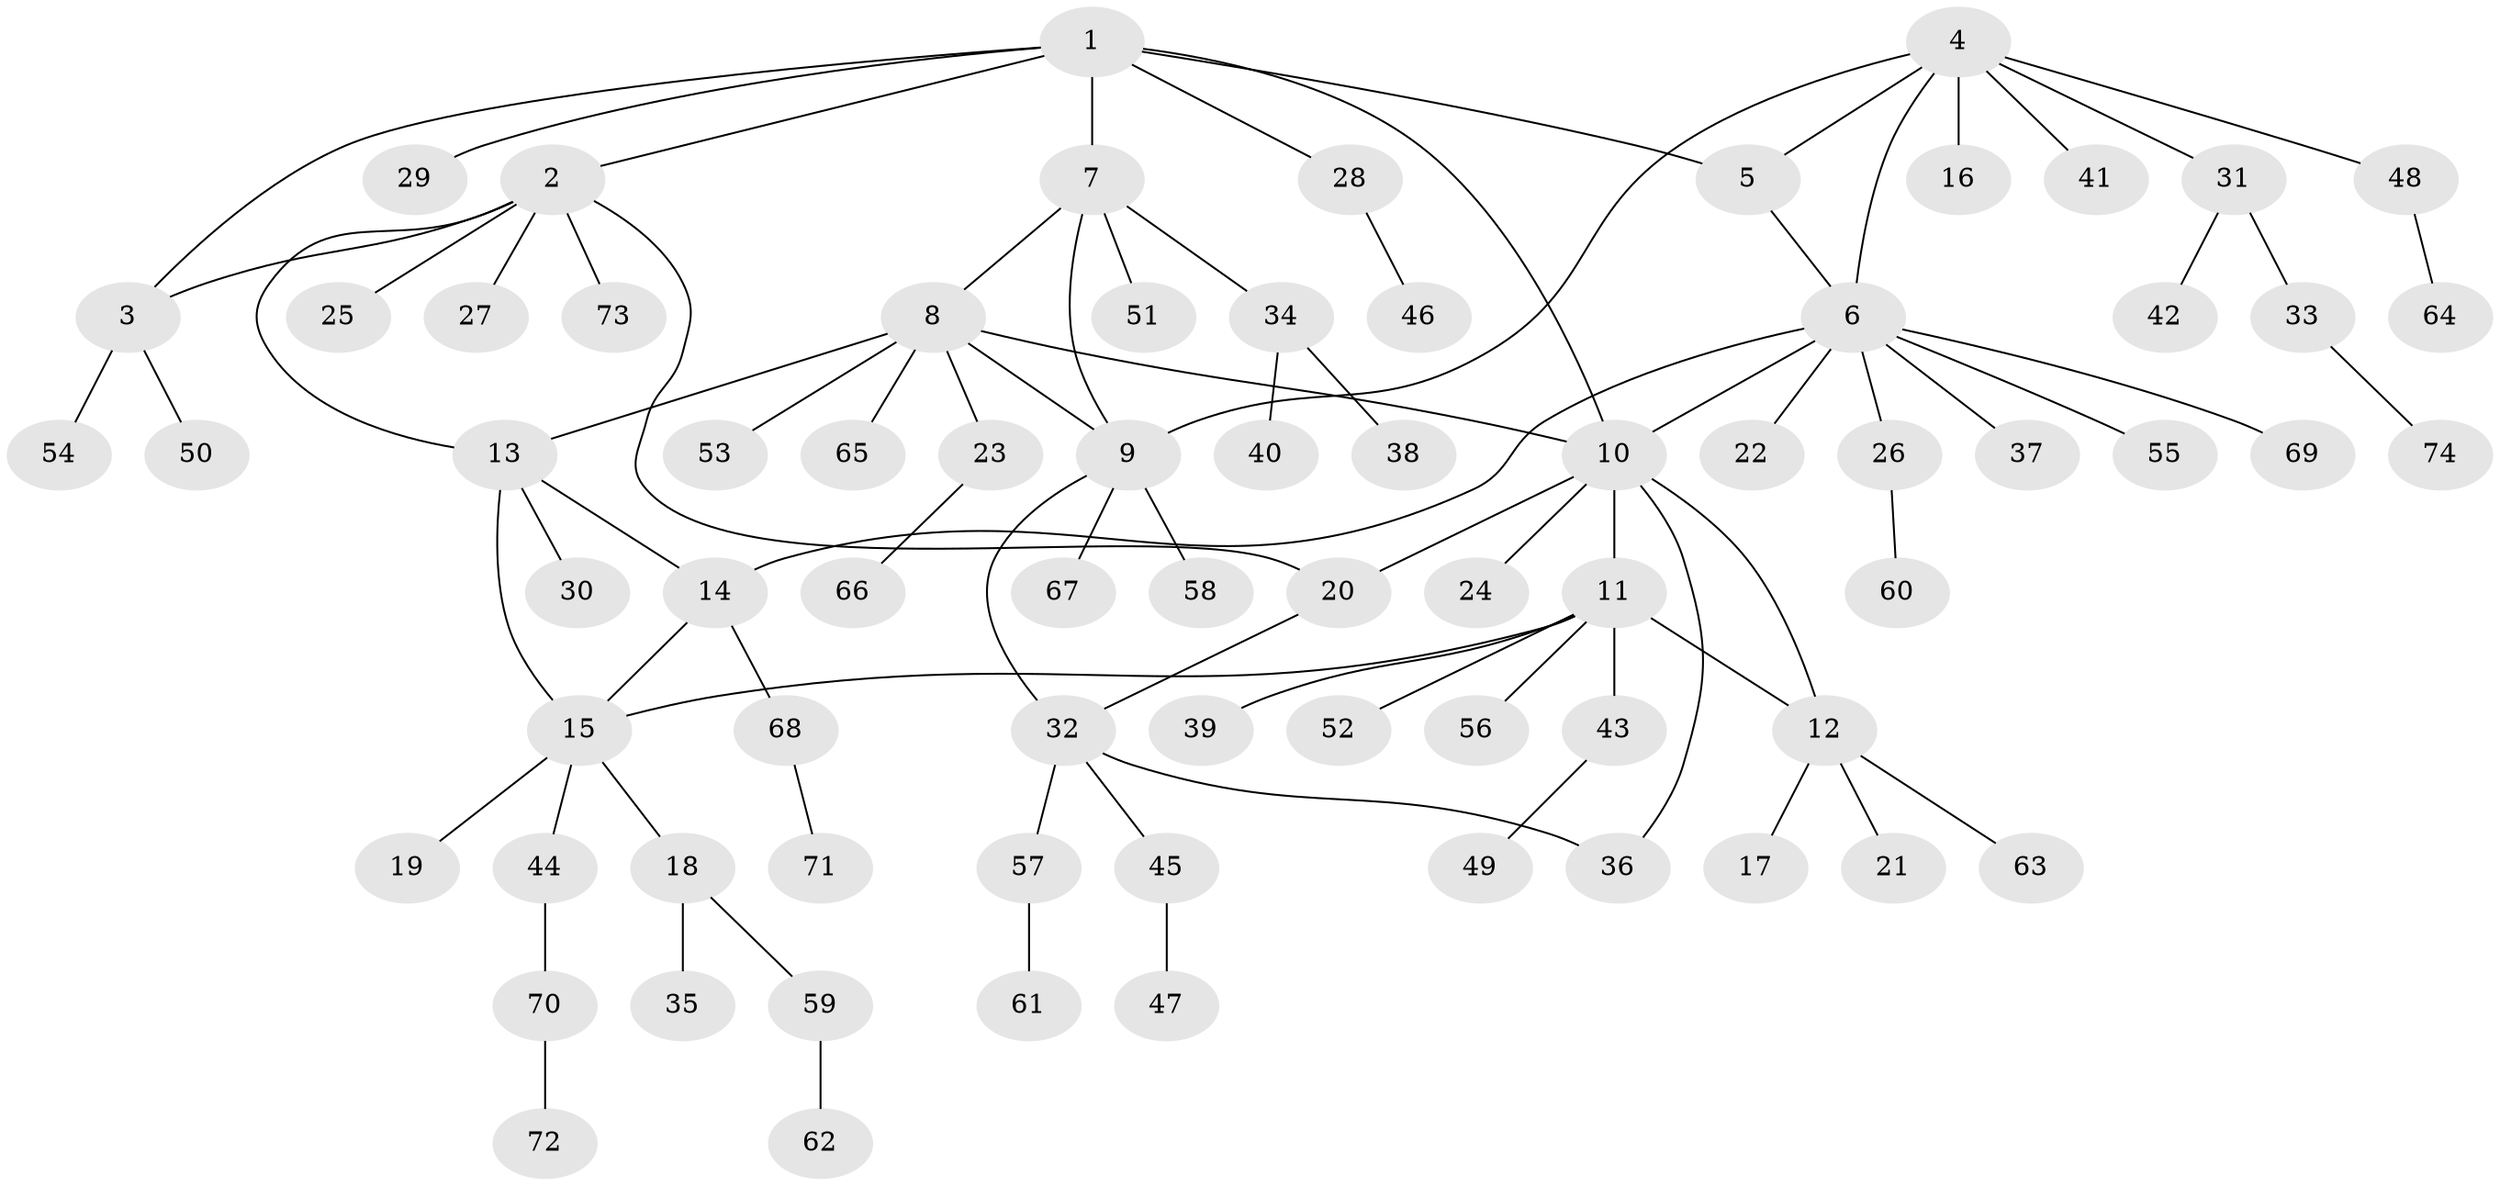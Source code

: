 // coarse degree distribution, {6: 0.02702702702702703, 10: 0.02702702702702703, 1: 0.8378378378378378, 4: 0.02702702702702703, 13: 0.02702702702702703, 5: 0.02702702702702703, 7: 0.02702702702702703}
// Generated by graph-tools (version 1.1) at 2025/59/03/04/25 21:59:16]
// undirected, 74 vertices, 87 edges
graph export_dot {
graph [start="1"]
  node [color=gray90,style=filled];
  1;
  2;
  3;
  4;
  5;
  6;
  7;
  8;
  9;
  10;
  11;
  12;
  13;
  14;
  15;
  16;
  17;
  18;
  19;
  20;
  21;
  22;
  23;
  24;
  25;
  26;
  27;
  28;
  29;
  30;
  31;
  32;
  33;
  34;
  35;
  36;
  37;
  38;
  39;
  40;
  41;
  42;
  43;
  44;
  45;
  46;
  47;
  48;
  49;
  50;
  51;
  52;
  53;
  54;
  55;
  56;
  57;
  58;
  59;
  60;
  61;
  62;
  63;
  64;
  65;
  66;
  67;
  68;
  69;
  70;
  71;
  72;
  73;
  74;
  1 -- 2;
  1 -- 3;
  1 -- 5;
  1 -- 7;
  1 -- 10;
  1 -- 28;
  1 -- 29;
  2 -- 3;
  2 -- 13;
  2 -- 20;
  2 -- 25;
  2 -- 27;
  2 -- 73;
  3 -- 50;
  3 -- 54;
  4 -- 5;
  4 -- 6;
  4 -- 9;
  4 -- 16;
  4 -- 31;
  4 -- 41;
  4 -- 48;
  5 -- 6;
  6 -- 10;
  6 -- 14;
  6 -- 22;
  6 -- 26;
  6 -- 37;
  6 -- 55;
  6 -- 69;
  7 -- 8;
  7 -- 9;
  7 -- 34;
  7 -- 51;
  8 -- 9;
  8 -- 10;
  8 -- 13;
  8 -- 23;
  8 -- 53;
  8 -- 65;
  9 -- 32;
  9 -- 58;
  9 -- 67;
  10 -- 11;
  10 -- 12;
  10 -- 20;
  10 -- 24;
  10 -- 36;
  11 -- 12;
  11 -- 15;
  11 -- 39;
  11 -- 43;
  11 -- 52;
  11 -- 56;
  12 -- 17;
  12 -- 21;
  12 -- 63;
  13 -- 14;
  13 -- 15;
  13 -- 30;
  14 -- 15;
  14 -- 68;
  15 -- 18;
  15 -- 19;
  15 -- 44;
  18 -- 35;
  18 -- 59;
  20 -- 32;
  23 -- 66;
  26 -- 60;
  28 -- 46;
  31 -- 33;
  31 -- 42;
  32 -- 36;
  32 -- 45;
  32 -- 57;
  33 -- 74;
  34 -- 38;
  34 -- 40;
  43 -- 49;
  44 -- 70;
  45 -- 47;
  48 -- 64;
  57 -- 61;
  59 -- 62;
  68 -- 71;
  70 -- 72;
}
